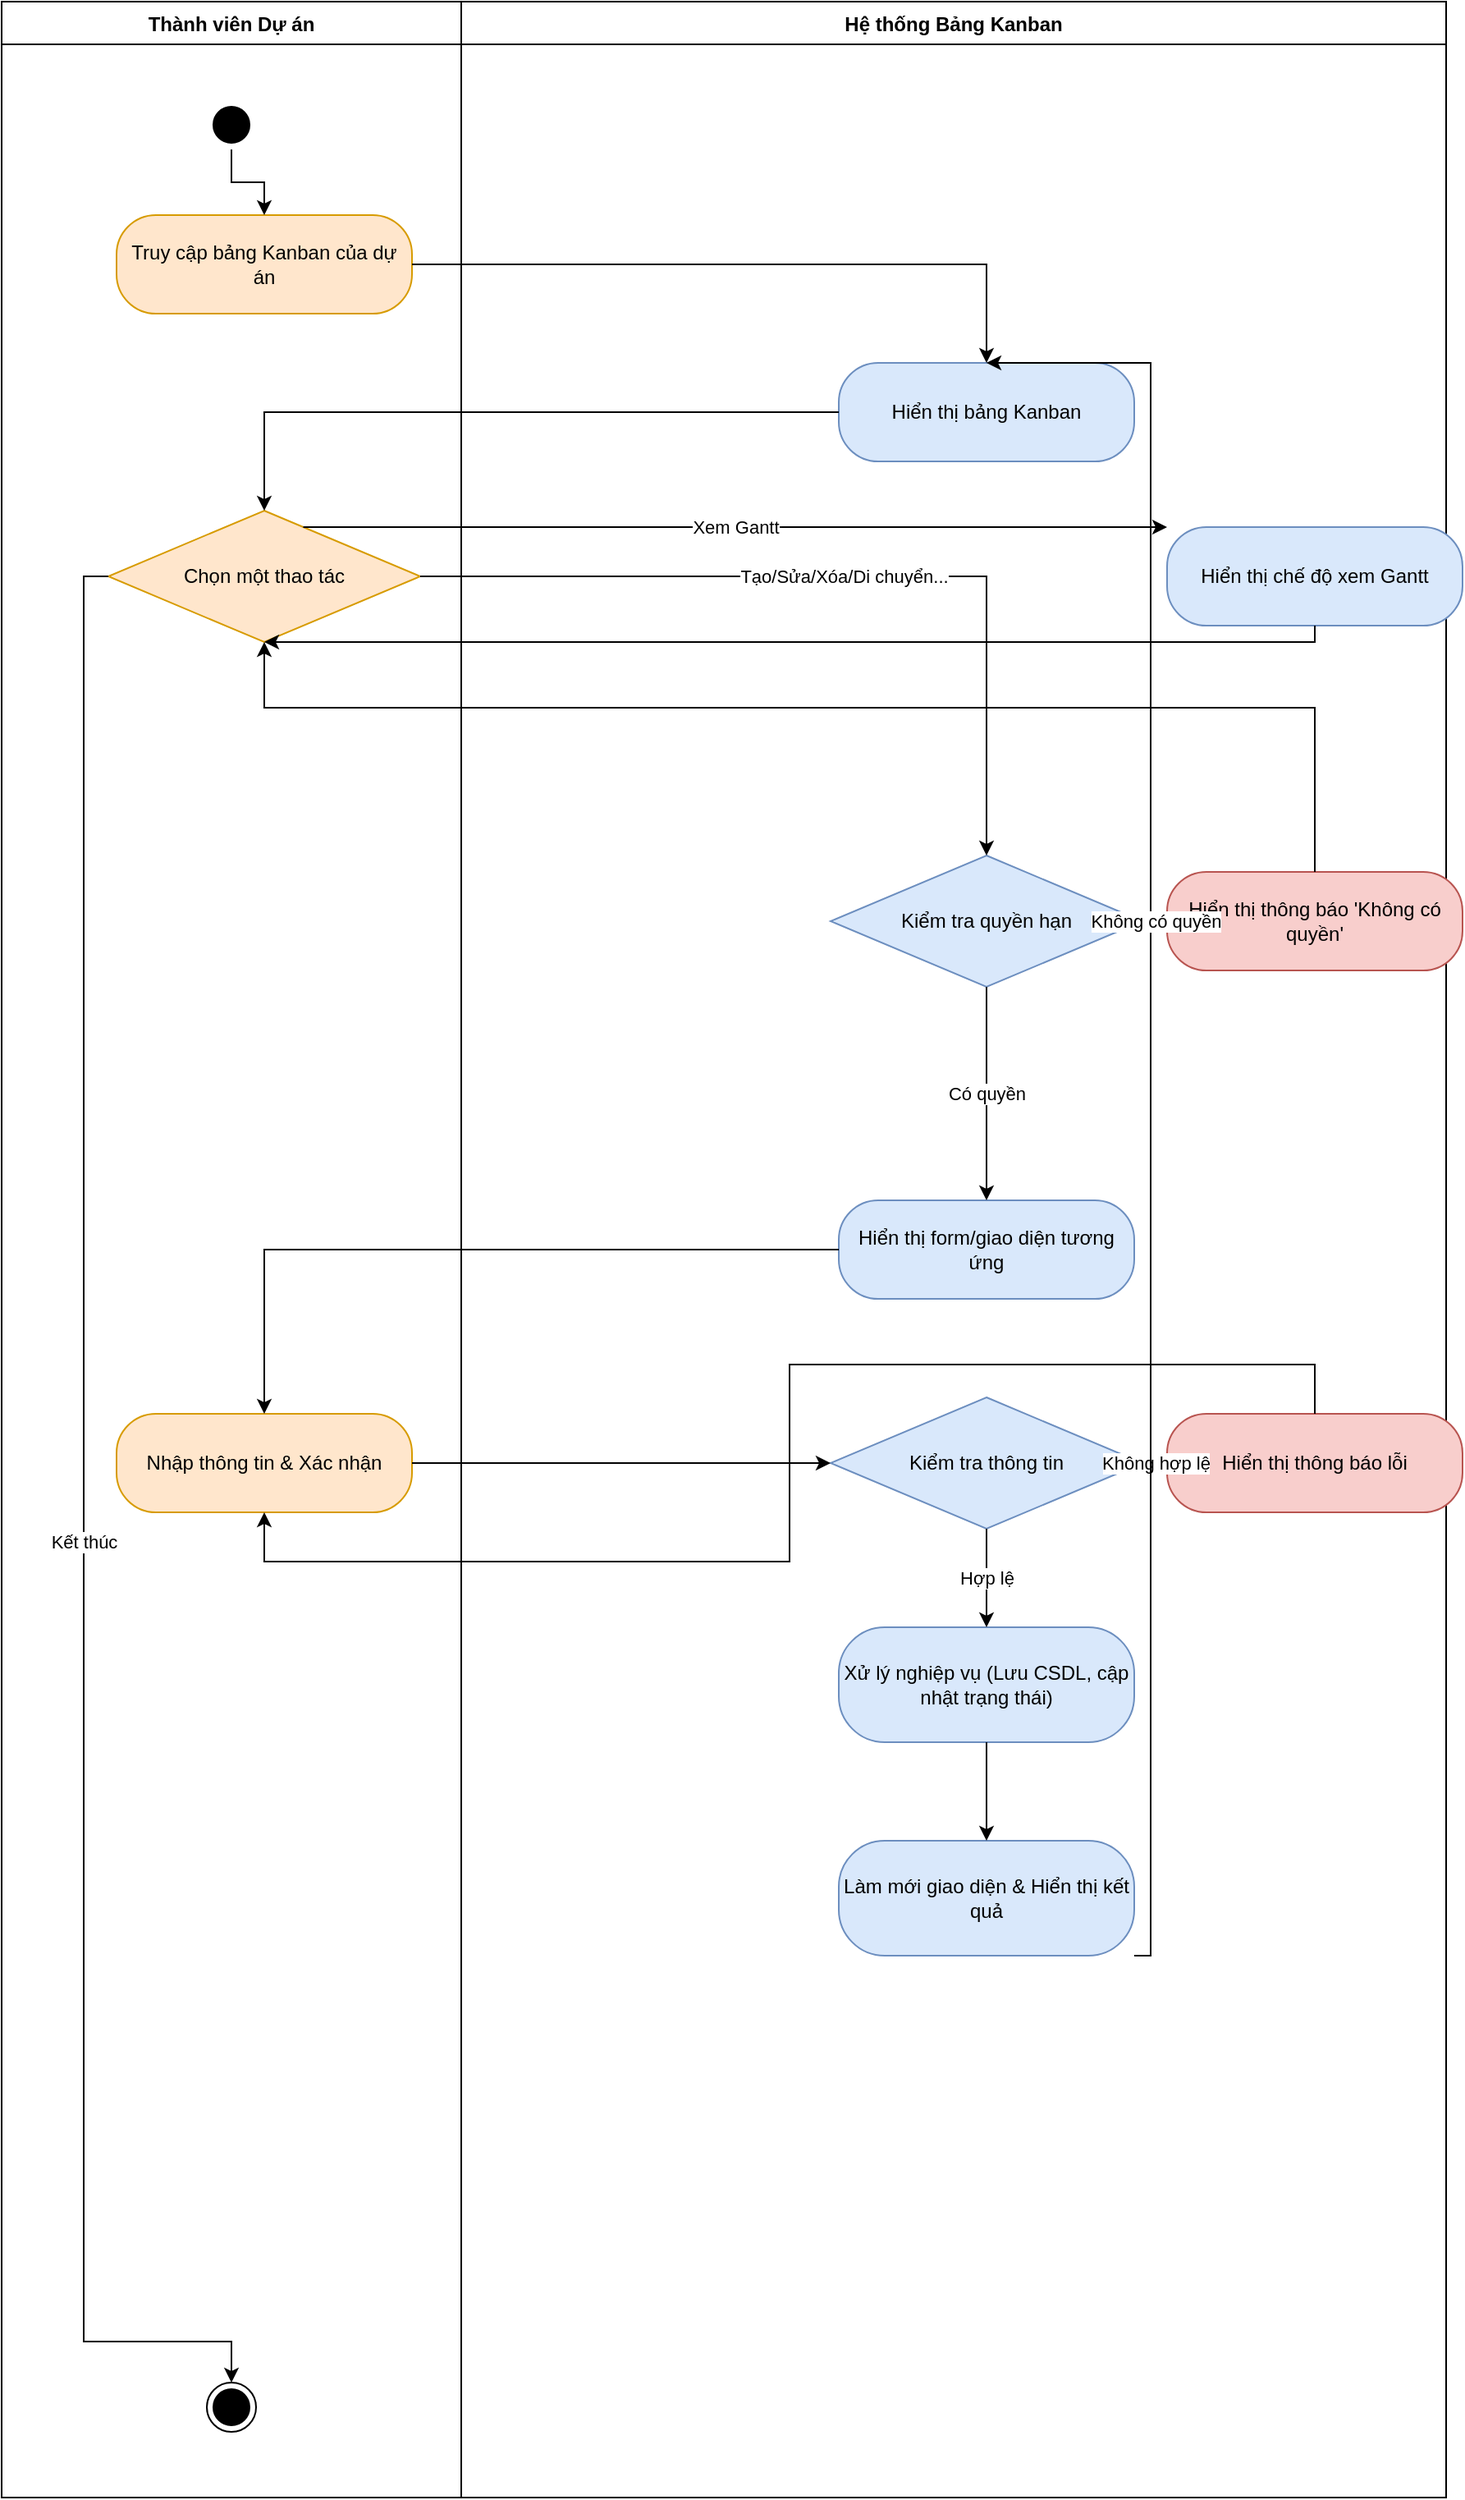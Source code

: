 <mxfile version="27.2.0">
  <diagram name="Trang-1" id="qR2clKj8hGf9dE3mN_oP">
    <mxGraphModel dx="1138" dy="408" grid="1" gridSize="10" guides="1" tooltips="1" connect="1" arrows="1" fold="1" page="1" pageScale="1" pageWidth="1169" pageHeight="1600" math="0" shadow="0">
      <root>
        <mxCell id="0" />
        <mxCell id="1" parent="0" />
        <mxCell id="2" value="Thành viên Dự án" style="swimlane;fontStyle=1;align=center;verticalAlign=top;childLayout=stackLayout;horizontal=1;startSize=26;horizontalStack=0;resizeParent=1;resizeParentMax=0;resizeLast=0;collapsible=1;marginBottom=0;whiteSpace=wrap;html=1;fontFamily=Arial;fontSize=12;" parent="1" vertex="1">
          <mxGeometry x="40" y="40" width="280" height="1520" as="geometry" />
        </mxCell>
        <mxCell id="3" value="" style="ellipse;html=1;shape=startState;fillColor=#000000;strokeColor=#000000;" parent="2" vertex="1">
          <mxGeometry x="125" y="60" width="30" height="30" as="geometry" />
        </mxCell>
        <mxCell id="4" value="Truy cập bảng Kanban của dự án" style="rounded=1;whiteSpace=wrap;html=1;arcSize=40;fillColor=#FFE6CC;strokeColor=#D79B00;verticalAlign=middle;fontFamily=Arial;fontSize=12;" parent="2" vertex="1">
          <mxGeometry x="70" y="130" width="180" height="60" as="geometry" />
        </mxCell>
        <mxCell id="5" value="Chọn một thao tác" style="rhombus;whiteSpace=wrap;html=1;fillColor=#FFE6CC;strokeColor=#D79B00;verticalAlign=middle;fontFamily=Arial;fontSize=12;" parent="2" vertex="1">
          <mxGeometry x="65" y="310" width="190" height="80" as="geometry" />
        </mxCell>
        <mxCell id="6" value="Nhập thông tin &amp;amp; Xác nhận" style="rounded=1;whiteSpace=wrap;html=1;arcSize=40;fillColor=#FFE6CC;strokeColor=#D79B00;verticalAlign=middle;fontFamily=Arial;fontSize=12;" parent="2" vertex="1">
          <mxGeometry x="70" y="860" width="180" height="60" as="geometry" />
        </mxCell>
        <mxCell id="8" value="" style="ellipse;html=1;shape=endState;fillColor=#000000;strokeColor=#000000;" parent="2" vertex="1">
          <mxGeometry x="125" y="1450" width="30" height="30" as="geometry" />
        </mxCell>
        <mxCell id="9" value="Hệ thống Bảng Kanban" style="swimlane;fontStyle=1;align=center;verticalAlign=top;childLayout=stackLayout;horizontal=1;startSize=26;horizontalStack=0;resizeParent=1;resizeParentMax=0;resizeLast=0;collapsible=1;marginBottom=0;whiteSpace=wrap;html=1;fontFamily=Arial;fontSize=12;" parent="1" vertex="1">
          <mxGeometry x="320" y="40" width="600" height="1520" as="geometry" />
        </mxCell>
        <mxCell id="10" value="Hiển thị bảng Kanban" style="rounded=1;whiteSpace=wrap;html=1;arcSize=40;fillColor=#D9E8FB;strokeColor=#6C8EBF;verticalAlign=middle;fontFamily=Arial;fontSize=12;" parent="9" vertex="1">
          <mxGeometry x="230" y="220" width="180" height="60" as="geometry" />
        </mxCell>
        <mxCell id="11" value="Hiển thị form/giao diện tương ứng" style="rounded=1;whiteSpace=wrap;html=1;arcSize=40;fillColor=#D9E8FB;strokeColor=#6C8EBF;verticalAlign=middle;fontFamily=Arial;fontSize=12;" parent="9" vertex="1">
          <mxGeometry x="230" y="730" width="180" height="60" as="geometry" />
        </mxCell>
        <mxCell id="12" value="Kiểm tra thông tin" style="rhombus;whiteSpace=wrap;html=1;fillColor=#D9E8FB;strokeColor=#6C8EBF;verticalAlign=middle;fontFamily=Arial;fontSize=12;" parent="9" vertex="1">
          <mxGeometry x="225" y="850" width="190" height="80" as="geometry" />
        </mxCell>
        <mxCell id="13" value="Xử lý nghiệp vụ (Lưu CSDL, cập nhật trạng thái)" style="rounded=1;whiteSpace=wrap;html=1;arcSize=40;fillColor=#D9E8FB;strokeColor=#6C8EBF;verticalAlign=middle;fontFamily=Arial;fontSize=12;" parent="9" vertex="1">
          <mxGeometry x="230" y="990" width="180" height="70" as="geometry" />
        </mxCell>
        <mxCell id="14" value="Làm mới giao diện &amp;amp; Hiển thị kết quả" style="rounded=1;whiteSpace=wrap;html=1;arcSize=40;fillColor=#D9E8FB;strokeColor=#6C8EBF;verticalAlign=middle;fontFamily=Arial;fontSize=12;" parent="9" vertex="1">
          <mxGeometry x="230" y="1120" width="180" height="70" as="geometry" />
        </mxCell>
        <mxCell id="16" value="Hiển thị thông báo lỗi" style="rounded=1;whiteSpace=wrap;html=1;arcSize=40;fillColor=#F8CECC;strokeColor=#B85450;verticalAlign=middle;fontFamily=Arial;fontSize=12;" parent="9" vertex="1">
          <mxGeometry x="430" y="860" width="180" height="60" as="geometry" />
        </mxCell>
        <mxCell id="17" value="Hiển thị chế độ xem Gantt" style="rounded=1;whiteSpace=wrap;html=1;arcSize=40;fillColor=#D9E8FB;strokeColor=#6C8EBF;verticalAlign=middle;fontFamily=Arial;fontSize=12;" parent="9" vertex="1">
          <mxGeometry x="430" y="320" width="180" height="60" as="geometry" />
        </mxCell>
        <mxCell id="18" value="Kiểm tra quyền hạn" style="rhombus;whiteSpace=wrap;html=1;fillColor=#D9E8FB;strokeColor=#6C8EBF;verticalAlign=middle;fontFamily=Arial;fontSize=12;" parent="9" vertex="1">
          <mxGeometry x="225" y="520" width="190" height="80" as="geometry" />
        </mxCell>
        <mxCell id="19" value="Hiển thị thông báo &#39;Không có quyền&#39;" style="rounded=1;whiteSpace=wrap;html=1;arcSize=40;fillColor=#F8CECC;strokeColor=#B85450;verticalAlign=middle;fontFamily=Arial;fontSize=12;" parent="9" vertex="1">
          <mxGeometry x="430" y="530" width="180" height="60" as="geometry" />
        </mxCell>
        <mxCell id="21" value="" style="edgeStyle=orthogonalEdgeStyle;endArrow=classic;html=1;rounded=0;" parent="1" source="3" target="4" edge="1">
          <mxGeometry width="50" height="50" relative="1" as="geometry">
            <mxPoint x="140" y="90" as="sourcePoint" />
            <mxPoint x="140" y="130" as="targetPoint" />
          </mxGeometry>
        </mxCell>
        <mxCell id="22" value="" style="edgeStyle=orthogonalEdgeStyle;endArrow=classic;html=1;rounded=0;" parent="1" source="4" target="10" edge="1">
          <mxGeometry width="50" height="50" relative="1" as="geometry">
            <mxPoint x="160" y="190" as="sourcePoint" />
            <mxPoint x="520" y="250" as="targetPoint" />
          </mxGeometry>
        </mxCell>
        <mxCell id="23" value="" style="edgeStyle=orthogonalEdgeStyle;endArrow=classic;html=1;rounded=0;" parent="1" source="10" target="5" edge="1">
          <mxGeometry width="50" height="50" relative="1" as="geometry">
            <mxPoint x="520" y="280" as="sourcePoint" />
            <mxPoint x="160" y="350" as="targetPoint" />
          </mxGeometry>
        </mxCell>
        <mxCell id="24" value="Tạo/Sửa/Xóa/Di chuyển..." style="edgeStyle=orthogonalEdgeStyle;endArrow=classic;html=1;rounded=0;fontSize=11;labelBackgroundColor=#FFFFFF;" parent="1" source="5" target="18" edge="1">
          <mxGeometry width="50" height="50" relative="1" as="geometry">
            <mxPoint x="160" y="390" as="sourcePoint" />
            <mxPoint x="520" y="560" as="targetPoint" />
          </mxGeometry>
        </mxCell>
        <mxCell id="25" value="" style="edgeStyle=orthogonalEdgeStyle;endArrow=classic;html=1;rounded=0;" parent="1" source="11" target="6" edge="1">
          <mxGeometry width="50" height="50" relative="1" as="geometry">
            <mxPoint x="520" y="790" as="sourcePoint" />
            <mxPoint x="160" y="890" as="targetPoint" />
          </mxGeometry>
        </mxCell>
        <mxCell id="26" value="" style="edgeStyle=orthogonalEdgeStyle;endArrow=classic;html=1;rounded=0;" parent="1" source="6" target="12" edge="1">
          <mxGeometry width="50" height="50" relative="1" as="geometry">
            <mxPoint x="160" y="920" as="sourcePoint" />
            <mxPoint x="520" y="890" as="targetPoint" />
          </mxGeometry>
        </mxCell>
        <mxCell id="27" value="Hợp lệ" style="edgeStyle=orthogonalEdgeStyle;endArrow=classic;html=1;rounded=0;fontSize=11;labelBackgroundColor=#FFFFFF;" parent="1" source="12" target="13" edge="1">
          <mxGeometry width="50" height="50" relative="1" as="geometry">
            <mxPoint x="520" y="930" as="sourcePoint" />
            <mxPoint x="520" y="990" as="targetPoint" />
          </mxGeometry>
        </mxCell>
        <mxCell id="28" value="Không hợp lệ" style="edgeStyle=orthogonalEdgeStyle;endArrow=classic;html=1;rounded=0;fontSize=11;labelBackgroundColor=#FFFFFF;" parent="1" source="12" target="16" edge="1">
          <mxGeometry width="50" height="50" relative="1" as="geometry">
            <mxPoint x="415" y="890" as="sourcePoint" />
            <mxPoint x="430" y="890" as="targetPoint" />
          </mxGeometry>
        </mxCell>
        <mxCell id="29" value="" style="edgeStyle=orthogonalEdgeStyle;endArrow=classic;html=1;rounded=0;entryX=0.5;entryY=1;entryDx=0;entryDy=0;" parent="1" source="16" target="6" edge="1">
          <mxGeometry width="50" height="50" relative="1" as="geometry">
            <mxPoint x="520" y="920" as="sourcePoint" />
            <mxPoint x="160" y="920" as="targetPoint" />
            <Array as="points">
              <mxPoint x="840" y="870" />
              <mxPoint x="520" y="870" />
              <mxPoint x="520" y="990" />
              <mxPoint x="200" y="990" />
            </Array>
          </mxGeometry>
        </mxCell>
        <mxCell id="30" value="" style="edgeStyle=orthogonalEdgeStyle;endArrow=classic;html=1;rounded=0;" parent="1" source="13" target="14" edge="1">
          <mxGeometry width="50" height="50" relative="1" as="geometry">
            <mxPoint x="520" y="1060" as="sourcePoint" />
            <mxPoint x="520" y="1120" as="targetPoint" />
          </mxGeometry>
        </mxCell>
        <mxCell id="33" value="" style="edgeStyle=orthogonalEdgeStyle;endArrow=classic;html=1;rounded=0;entryX=0.5;entryY=0;entryDx=0;entryDy=0;" parent="1" source="14" target="10" edge="1">
          <mxGeometry width="50" height="50" relative="1" as="geometry">
            <mxPoint x="520" y="1190" as="sourcePoint" />
            <mxPoint x="520" y="280" as="targetPoint" />
            <Array as="points">
              <mxPoint x="740" y="1230" />
              <mxPoint x="740" y="260" />
            </Array>
          </mxGeometry>
        </mxCell>
        <mxCell id="34" value="Xem Gantt" style="edgeStyle=orthogonalEdgeStyle;endArrow=classic;html=1;rounded=0;fontSize=11;labelBackgroundColor=#FFFFFF;" parent="1" source="5" target="17" edge="1">
          <mxGeometry width="50" height="50" relative="1" as="geometry">
            <mxPoint x="255" y="350" as="sourcePoint" />
            <mxPoint x="430" y="350" as="targetPoint" />
            <Array as="points">
              <mxPoint x="660" y="360" />
              <mxPoint x="660" y="360" />
            </Array>
          </mxGeometry>
        </mxCell>
        <mxCell id="35" value="" style="edgeStyle=orthogonalEdgeStyle;endArrow=classic;html=1;rounded=0;entryX=0.5;entryY=1;entryDx=0;entryDy=0;" parent="1" source="17" target="5" edge="1">
          <mxGeometry width="50" height="50" relative="1" as="geometry">
            <mxPoint x="520" y="380" as="sourcePoint" />
            <mxPoint x="160" y="390" as="targetPoint" />
            <Array as="points">
              <mxPoint x="840" y="430" />
            </Array>
          </mxGeometry>
        </mxCell>
        <mxCell id="36" value="Có quyền" style="edgeStyle=orthogonalEdgeStyle;endArrow=classic;html=1;rounded=0;fontSize=11;labelBackgroundColor=#FFFFFF;" parent="1" source="18" target="11" edge="1">
          <mxGeometry width="50" height="50" relative="1" as="geometry">
            <mxPoint x="520" y="600" as="sourcePoint" />
            <mxPoint x="520" y="730" as="targetPoint" />
          </mxGeometry>
        </mxCell>
        <mxCell id="37" value="Không có quyền" style="edgeStyle=orthogonalEdgeStyle;endArrow=classic;html=1;rounded=0;fontSize=11;labelBackgroundColor=#FFFFFF;" parent="1" source="18" target="19" edge="1">
          <mxGeometry width="50" height="50" relative="1" as="geometry">
            <mxPoint x="415" y="560" as="sourcePoint" />
            <mxPoint x="430" y="560" as="targetPoint" />
          </mxGeometry>
        </mxCell>
        <mxCell id="39" value="" style="edgeStyle=orthogonalEdgeStyle;endArrow=classic;html=1;rounded=0;entryX=0.5;entryY=1;entryDx=0;entryDy=0;" parent="1" source="19" target="5" edge="1">
          <mxGeometry width="50" height="50" relative="1" as="geometry">
            <mxPoint x="520" y="590" as="sourcePoint" />
            <mxPoint x="160" y="390" as="targetPoint" />
            <Array as="points">
              <mxPoint x="840" y="470" />
              <mxPoint x="200" y="470" />
            </Array>
          </mxGeometry>
        </mxCell>
        <mxCell id="40" value="Kết thúc" style="edgeStyle=orthogonalEdgeStyle;endArrow=classic;html=1;rounded=0;fontSize=11;labelBackgroundColor=#FFFFFF;" parent="1" source="5" target="8" edge="1">
          <mxGeometry width="50" height="50" relative="1" as="geometry">
            <mxPoint x="160" y="390" as="sourcePoint" />
            <mxPoint x="140" y="1450" as="targetPoint" />
            <Array as="points">
              <mxPoint x="90" y="390" />
              <mxPoint x="90" y="1465" />
              <mxPoint x="180" y="1465" />
            </Array>
          </mxGeometry>
        </mxCell>
      </root>
    </mxGraphModel>
  </diagram>
</mxfile>
